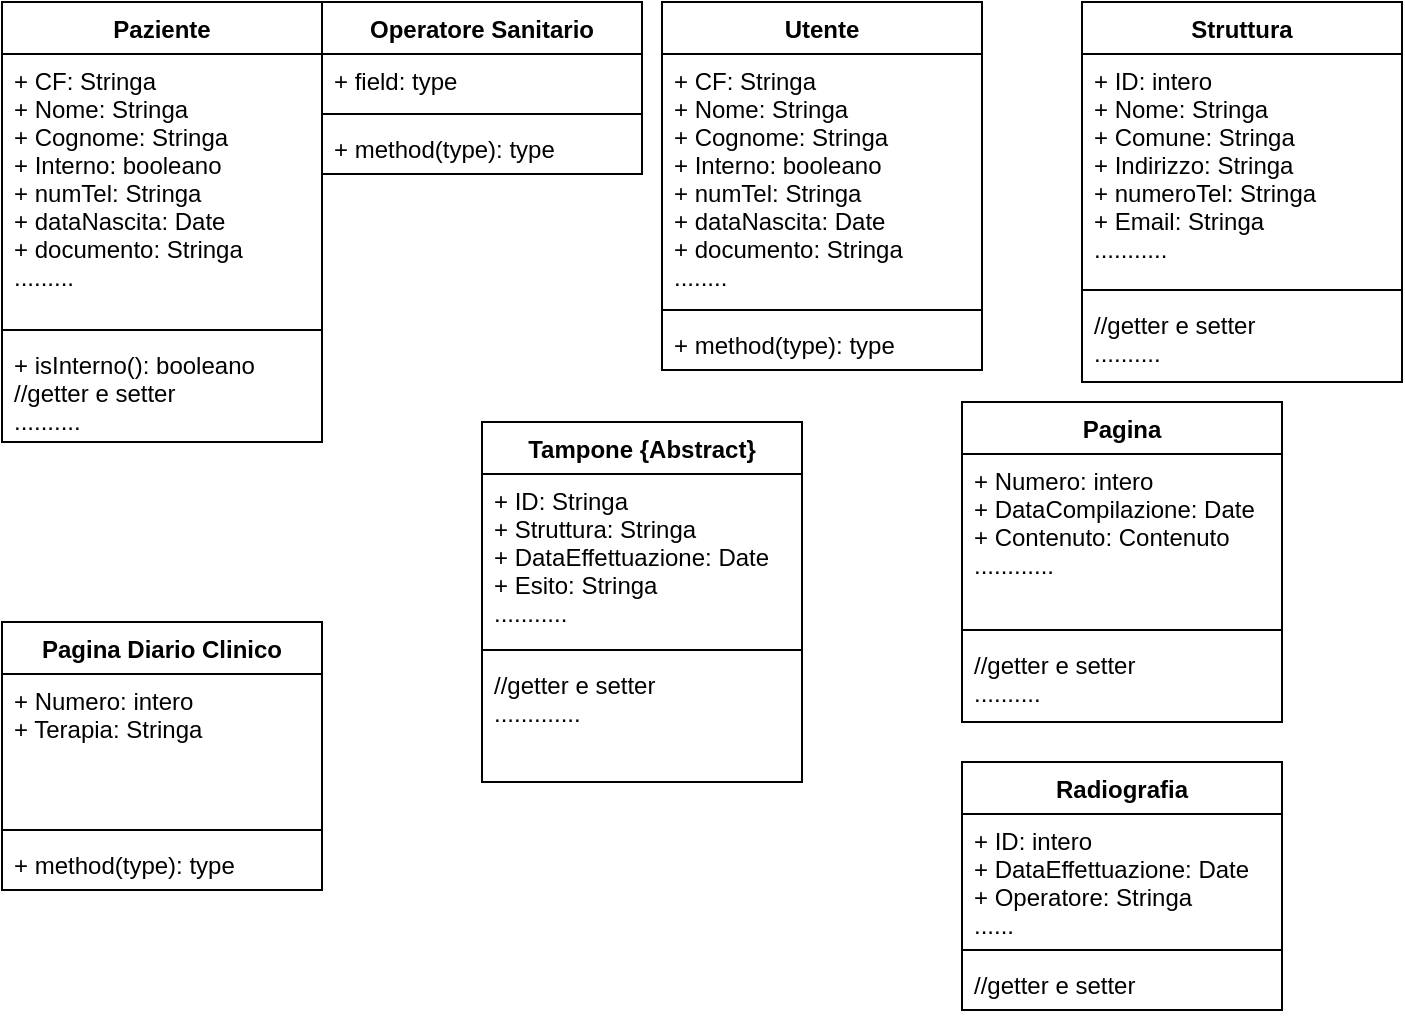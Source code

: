 <mxfile version="13.9.2" type="device"><diagram id="D9wzi_jB2O5A0zBmBCD4" name="Page-1"><mxGraphModel dx="868" dy="393" grid="1" gridSize="10" guides="1" tooltips="1" connect="1" arrows="1" fold="1" page="1" pageScale="1" pageWidth="827" pageHeight="1169" math="0" shadow="0"><root><mxCell id="0"/><mxCell id="1" parent="0"/><mxCell id="44DgrfXexI84cjGgRhAa-1" value="Paziente" style="swimlane;fontStyle=1;align=center;verticalAlign=top;childLayout=stackLayout;horizontal=1;startSize=26;horizontalStack=0;resizeParent=1;resizeParentMax=0;resizeLast=0;collapsible=1;marginBottom=0;" vertex="1" parent="1"><mxGeometry x="40" y="10" width="160" height="220" as="geometry"><mxRectangle x="40" y="10" width="80" height="26" as="alternateBounds"/></mxGeometry></mxCell><mxCell id="44DgrfXexI84cjGgRhAa-2" value="+ CF: Stringa&#10;+ Nome: Stringa&#10;+ Cognome: Stringa&#10;+ Interno: booleano&#10;+ numTel: Stringa&#10;+ dataNascita: Date&#10;+ documento: Stringa&#10;........." style="text;strokeColor=none;fillColor=none;align=left;verticalAlign=top;spacingLeft=4;spacingRight=4;overflow=hidden;rotatable=0;points=[[0,0.5],[1,0.5]];portConstraint=eastwest;" vertex="1" parent="44DgrfXexI84cjGgRhAa-1"><mxGeometry y="26" width="160" height="134" as="geometry"/></mxCell><mxCell id="44DgrfXexI84cjGgRhAa-3" value="" style="line;strokeWidth=1;fillColor=none;align=left;verticalAlign=middle;spacingTop=-1;spacingLeft=3;spacingRight=3;rotatable=0;labelPosition=right;points=[];portConstraint=eastwest;" vertex="1" parent="44DgrfXexI84cjGgRhAa-1"><mxGeometry y="160" width="160" height="8" as="geometry"/></mxCell><mxCell id="44DgrfXexI84cjGgRhAa-4" value="+ isInterno(): booleano&#10;//getter e setter&#10;.........." style="text;strokeColor=none;fillColor=none;align=left;verticalAlign=top;spacingLeft=4;spacingRight=4;overflow=hidden;rotatable=0;points=[[0,0.5],[1,0.5]];portConstraint=eastwest;" vertex="1" parent="44DgrfXexI84cjGgRhAa-1"><mxGeometry y="168" width="160" height="52" as="geometry"/></mxCell><mxCell id="44DgrfXexI84cjGgRhAa-5" value="Struttura" style="swimlane;fontStyle=1;align=center;verticalAlign=top;childLayout=stackLayout;horizontal=1;startSize=26;horizontalStack=0;resizeParent=1;resizeParentMax=0;resizeLast=0;collapsible=1;marginBottom=0;" vertex="1" parent="1"><mxGeometry x="580" y="10" width="160" height="190" as="geometry"><mxRectangle x="580" y="10" width="80" height="26" as="alternateBounds"/></mxGeometry></mxCell><mxCell id="44DgrfXexI84cjGgRhAa-6" value="+ ID: intero&#10;+ Nome: Stringa&#10;+ Comune: Stringa&#10;+ Indirizzo: Stringa&#10;+ numeroTel: Stringa&#10;+ Email: Stringa&#10;..........." style="text;strokeColor=none;fillColor=none;align=left;verticalAlign=top;spacingLeft=4;spacingRight=4;overflow=hidden;rotatable=0;points=[[0,0.5],[1,0.5]];portConstraint=eastwest;" vertex="1" parent="44DgrfXexI84cjGgRhAa-5"><mxGeometry y="26" width="160" height="114" as="geometry"/></mxCell><mxCell id="44DgrfXexI84cjGgRhAa-7" value="" style="line;strokeWidth=1;fillColor=none;align=left;verticalAlign=middle;spacingTop=-1;spacingLeft=3;spacingRight=3;rotatable=0;labelPosition=right;points=[];portConstraint=eastwest;" vertex="1" parent="44DgrfXexI84cjGgRhAa-5"><mxGeometry y="140" width="160" height="8" as="geometry"/></mxCell><mxCell id="44DgrfXexI84cjGgRhAa-8" value="//getter e setter&#10;.........." style="text;strokeColor=none;fillColor=none;align=left;verticalAlign=top;spacingLeft=4;spacingRight=4;overflow=hidden;rotatable=0;points=[[0,0.5],[1,0.5]];portConstraint=eastwest;" vertex="1" parent="44DgrfXexI84cjGgRhAa-5"><mxGeometry y="148" width="160" height="42" as="geometry"/></mxCell><mxCell id="44DgrfXexI84cjGgRhAa-9" value="Operatore Sanitario" style="swimlane;fontStyle=1;align=center;verticalAlign=top;childLayout=stackLayout;horizontal=1;startSize=26;horizontalStack=0;resizeParent=1;resizeParentMax=0;resizeLast=0;collapsible=1;marginBottom=0;" vertex="1" parent="1"><mxGeometry x="200" y="10" width="160" height="86" as="geometry"><mxRectangle x="200" y="10" width="140" height="26" as="alternateBounds"/></mxGeometry></mxCell><mxCell id="44DgrfXexI84cjGgRhAa-10" value="+ field: type" style="text;strokeColor=none;fillColor=none;align=left;verticalAlign=top;spacingLeft=4;spacingRight=4;overflow=hidden;rotatable=0;points=[[0,0.5],[1,0.5]];portConstraint=eastwest;" vertex="1" parent="44DgrfXexI84cjGgRhAa-9"><mxGeometry y="26" width="160" height="26" as="geometry"/></mxCell><mxCell id="44DgrfXexI84cjGgRhAa-11" value="" style="line;strokeWidth=1;fillColor=none;align=left;verticalAlign=middle;spacingTop=-1;spacingLeft=3;spacingRight=3;rotatable=0;labelPosition=right;points=[];portConstraint=eastwest;" vertex="1" parent="44DgrfXexI84cjGgRhAa-9"><mxGeometry y="52" width="160" height="8" as="geometry"/></mxCell><mxCell id="44DgrfXexI84cjGgRhAa-12" value="+ method(type): type" style="text;strokeColor=none;fillColor=none;align=left;verticalAlign=top;spacingLeft=4;spacingRight=4;overflow=hidden;rotatable=0;points=[[0,0.5],[1,0.5]];portConstraint=eastwest;" vertex="1" parent="44DgrfXexI84cjGgRhAa-9"><mxGeometry y="60" width="160" height="26" as="geometry"/></mxCell><mxCell id="44DgrfXexI84cjGgRhAa-21" value="Tampone {Abstract}" style="swimlane;fontStyle=1;align=center;verticalAlign=top;childLayout=stackLayout;horizontal=1;startSize=26;horizontalStack=0;resizeParent=1;resizeParentMax=0;resizeLast=0;collapsible=1;marginBottom=0;" vertex="1" parent="1"><mxGeometry x="280" y="220" width="160" height="180" as="geometry"><mxRectangle x="280" y="220" width="150" height="26" as="alternateBounds"/></mxGeometry></mxCell><mxCell id="44DgrfXexI84cjGgRhAa-22" value="+ ID: Stringa&#10;+ Struttura: Stringa&#10;+ DataEffettuazione: Date&#10;+ Esito: Stringa&#10;...........&#10;" style="text;strokeColor=none;fillColor=none;align=left;verticalAlign=top;spacingLeft=4;spacingRight=4;overflow=hidden;rotatable=0;points=[[0,0.5],[1,0.5]];portConstraint=eastwest;" vertex="1" parent="44DgrfXexI84cjGgRhAa-21"><mxGeometry y="26" width="160" height="84" as="geometry"/></mxCell><mxCell id="44DgrfXexI84cjGgRhAa-23" value="" style="line;strokeWidth=1;fillColor=none;align=left;verticalAlign=middle;spacingTop=-1;spacingLeft=3;spacingRight=3;rotatable=0;labelPosition=right;points=[];portConstraint=eastwest;" vertex="1" parent="44DgrfXexI84cjGgRhAa-21"><mxGeometry y="110" width="160" height="8" as="geometry"/></mxCell><mxCell id="44DgrfXexI84cjGgRhAa-24" value="//getter e setter&#10;.............&#10;" style="text;strokeColor=none;fillColor=none;align=left;verticalAlign=top;spacingLeft=4;spacingRight=4;overflow=hidden;rotatable=0;points=[[0,0.5],[1,0.5]];portConstraint=eastwest;" vertex="1" parent="44DgrfXexI84cjGgRhAa-21"><mxGeometry y="118" width="160" height="62" as="geometry"/></mxCell><mxCell id="44DgrfXexI84cjGgRhAa-25" value="Pagina" style="swimlane;fontStyle=1;align=center;verticalAlign=top;childLayout=stackLayout;horizontal=1;startSize=26;horizontalStack=0;resizeParent=1;resizeParentMax=0;resizeLast=0;collapsible=1;marginBottom=0;" vertex="1" parent="1"><mxGeometry x="520" y="210" width="160" height="160" as="geometry"><mxRectangle x="520" y="200" width="70" height="26" as="alternateBounds"/></mxGeometry></mxCell><mxCell id="44DgrfXexI84cjGgRhAa-26" value="+ Numero: intero&#10;+ DataCompilazione: Date&#10;+ Contenuto: Contenuto&#10;............" style="text;strokeColor=none;fillColor=none;align=left;verticalAlign=top;spacingLeft=4;spacingRight=4;overflow=hidden;rotatable=0;points=[[0,0.5],[1,0.5]];portConstraint=eastwest;" vertex="1" parent="44DgrfXexI84cjGgRhAa-25"><mxGeometry y="26" width="160" height="84" as="geometry"/></mxCell><mxCell id="44DgrfXexI84cjGgRhAa-27" value="" style="line;strokeWidth=1;fillColor=none;align=left;verticalAlign=middle;spacingTop=-1;spacingLeft=3;spacingRight=3;rotatable=0;labelPosition=right;points=[];portConstraint=eastwest;" vertex="1" parent="44DgrfXexI84cjGgRhAa-25"><mxGeometry y="110" width="160" height="8" as="geometry"/></mxCell><mxCell id="44DgrfXexI84cjGgRhAa-28" value="//getter e setter&#10;.........." style="text;strokeColor=none;fillColor=none;align=left;verticalAlign=top;spacingLeft=4;spacingRight=4;overflow=hidden;rotatable=0;points=[[0,0.5],[1,0.5]];portConstraint=eastwest;" vertex="1" parent="44DgrfXexI84cjGgRhAa-25"><mxGeometry y="118" width="160" height="42" as="geometry"/></mxCell><mxCell id="44DgrfXexI84cjGgRhAa-29" value="Pagina Diario Clinico" style="swimlane;fontStyle=1;align=center;verticalAlign=top;childLayout=stackLayout;horizontal=1;startSize=26;horizontalStack=0;resizeParent=1;resizeParentMax=0;resizeLast=0;collapsible=1;marginBottom=0;" vertex="1" parent="1"><mxGeometry x="40" y="320" width="160" height="134" as="geometry"/></mxCell><mxCell id="44DgrfXexI84cjGgRhAa-30" value="+ Numero: intero&#10;+ Terapia: Stringa" style="text;strokeColor=none;fillColor=none;align=left;verticalAlign=top;spacingLeft=4;spacingRight=4;overflow=hidden;rotatable=0;points=[[0,0.5],[1,0.5]];portConstraint=eastwest;" vertex="1" parent="44DgrfXexI84cjGgRhAa-29"><mxGeometry y="26" width="160" height="74" as="geometry"/></mxCell><mxCell id="44DgrfXexI84cjGgRhAa-31" value="" style="line;strokeWidth=1;fillColor=none;align=left;verticalAlign=middle;spacingTop=-1;spacingLeft=3;spacingRight=3;rotatable=0;labelPosition=right;points=[];portConstraint=eastwest;" vertex="1" parent="44DgrfXexI84cjGgRhAa-29"><mxGeometry y="100" width="160" height="8" as="geometry"/></mxCell><mxCell id="44DgrfXexI84cjGgRhAa-32" value="+ method(type): type" style="text;strokeColor=none;fillColor=none;align=left;verticalAlign=top;spacingLeft=4;spacingRight=4;overflow=hidden;rotatable=0;points=[[0,0.5],[1,0.5]];portConstraint=eastwest;" vertex="1" parent="44DgrfXexI84cjGgRhAa-29"><mxGeometry y="108" width="160" height="26" as="geometry"/></mxCell><mxCell id="44DgrfXexI84cjGgRhAa-37" value="Radiografia" style="swimlane;fontStyle=1;align=center;verticalAlign=top;childLayout=stackLayout;horizontal=1;startSize=26;horizontalStack=0;resizeParent=1;resizeParentMax=0;resizeLast=0;collapsible=1;marginBottom=0;" vertex="1" parent="1"><mxGeometry x="520" y="390" width="160" height="124" as="geometry"><mxRectangle x="520" y="390" width="100" height="26" as="alternateBounds"/></mxGeometry></mxCell><mxCell id="44DgrfXexI84cjGgRhAa-38" value="+ ID: intero&#10;+ DataEffettuazione: Date&#10;+ Operatore: Stringa&#10;......" style="text;strokeColor=none;fillColor=none;align=left;verticalAlign=top;spacingLeft=4;spacingRight=4;overflow=hidden;rotatable=0;points=[[0,0.5],[1,0.5]];portConstraint=eastwest;" vertex="1" parent="44DgrfXexI84cjGgRhAa-37"><mxGeometry y="26" width="160" height="64" as="geometry"/></mxCell><mxCell id="44DgrfXexI84cjGgRhAa-39" value="" style="line;strokeWidth=1;fillColor=none;align=left;verticalAlign=middle;spacingTop=-1;spacingLeft=3;spacingRight=3;rotatable=0;labelPosition=right;points=[];portConstraint=eastwest;" vertex="1" parent="44DgrfXexI84cjGgRhAa-37"><mxGeometry y="90" width="160" height="8" as="geometry"/></mxCell><mxCell id="44DgrfXexI84cjGgRhAa-40" value="//getter e setter" style="text;strokeColor=none;fillColor=none;align=left;verticalAlign=top;spacingLeft=4;spacingRight=4;overflow=hidden;rotatable=0;points=[[0,0.5],[1,0.5]];portConstraint=eastwest;" vertex="1" parent="44DgrfXexI84cjGgRhAa-37"><mxGeometry y="98" width="160" height="26" as="geometry"/></mxCell><mxCell id="44DgrfXexI84cjGgRhAa-41" value="Utente" style="swimlane;fontStyle=1;align=center;verticalAlign=top;childLayout=stackLayout;horizontal=1;startSize=26;horizontalStack=0;resizeParent=1;resizeParentMax=0;resizeLast=0;collapsible=1;marginBottom=0;" vertex="1" parent="1"><mxGeometry x="370" y="10" width="160" height="184" as="geometry"><mxRectangle x="370" y="10" width="70" height="26" as="alternateBounds"/></mxGeometry></mxCell><mxCell id="44DgrfXexI84cjGgRhAa-42" value="+ CF: Stringa&#10;+ Nome: Stringa&#10;+ Cognome: Stringa&#10;+ Interno: booleano&#10;+ numTel: Stringa&#10;+ dataNascita: Date&#10;+ documento: Stringa&#10;........" style="text;strokeColor=none;fillColor=none;align=left;verticalAlign=top;spacingLeft=4;spacingRight=4;overflow=hidden;rotatable=0;points=[[0,0.5],[1,0.5]];portConstraint=eastwest;" vertex="1" parent="44DgrfXexI84cjGgRhAa-41"><mxGeometry y="26" width="160" height="124" as="geometry"/></mxCell><mxCell id="44DgrfXexI84cjGgRhAa-43" value="" style="line;strokeWidth=1;fillColor=none;align=left;verticalAlign=middle;spacingTop=-1;spacingLeft=3;spacingRight=3;rotatable=0;labelPosition=right;points=[];portConstraint=eastwest;" vertex="1" parent="44DgrfXexI84cjGgRhAa-41"><mxGeometry y="150" width="160" height="8" as="geometry"/></mxCell><mxCell id="44DgrfXexI84cjGgRhAa-44" value="+ method(type): type" style="text;strokeColor=none;fillColor=none;align=left;verticalAlign=top;spacingLeft=4;spacingRight=4;overflow=hidden;rotatable=0;points=[[0,0.5],[1,0.5]];portConstraint=eastwest;" vertex="1" parent="44DgrfXexI84cjGgRhAa-41"><mxGeometry y="158" width="160" height="26" as="geometry"/></mxCell></root></mxGraphModel></diagram></mxfile>